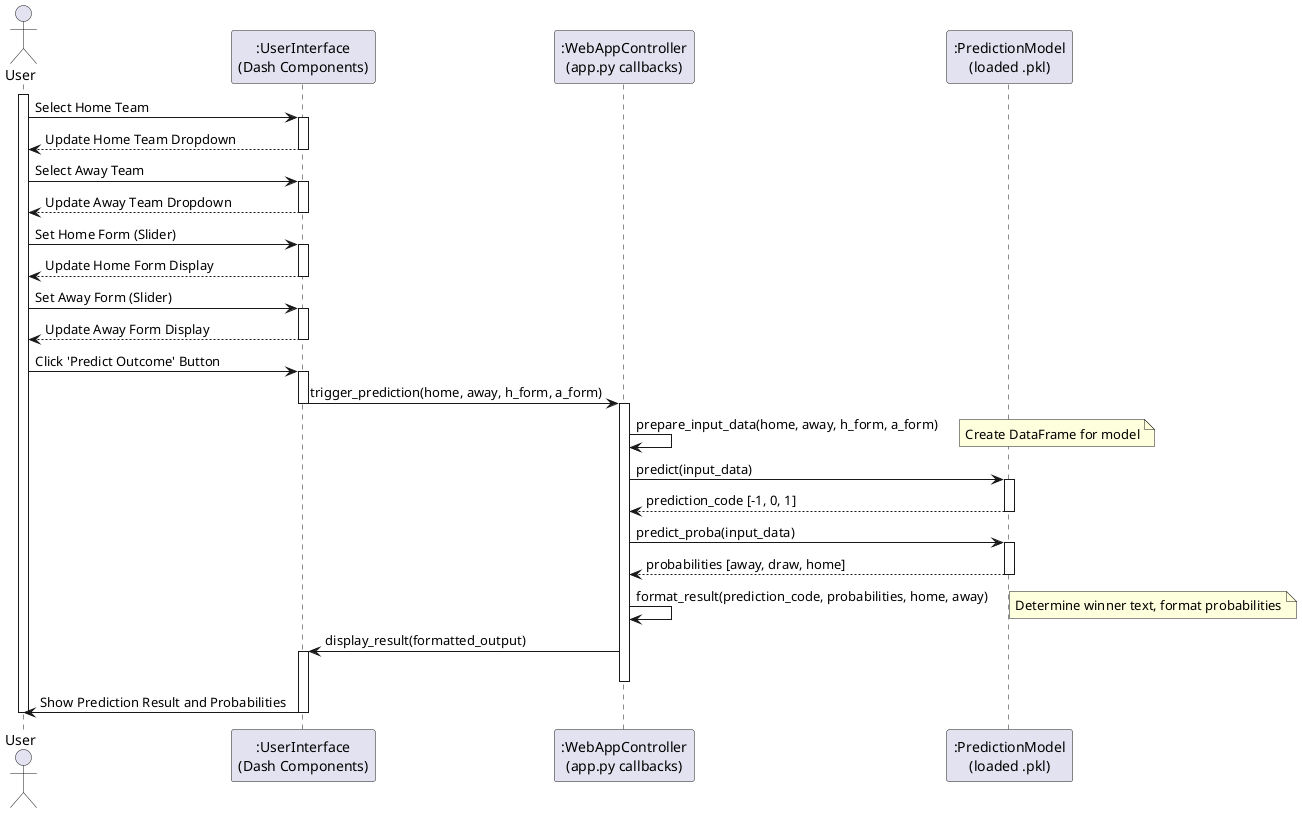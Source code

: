 @startuml
' Sequence Diagram: User Makes Prediction

actor User
participant ":UserInterface\n(Dash Components)" as UI
participant ":WebAppController\n(app.py callbacks)" as Controller
participant ":PredictionModel\n(loaded .pkl)" as Model

activate User
User -> UI : Select Home Team
activate UI
UI --> User : Update Home Team Dropdown
deactivate UI

User -> UI : Select Away Team
activate UI
UI --> User : Update Away Team Dropdown
deactivate UI

User -> UI : Set Home Form (Slider)
activate UI
UI --> User : Update Home Form Display
deactivate UI

User -> UI : Set Away Form (Slider)
activate UI
UI --> User : Update Away Form Display
deactivate UI

User -> UI : Click 'Predict Outcome' Button
activate UI
UI -> Controller : trigger_prediction(home, away, h_form, a_form)
deactivate UI
activate Controller

Controller -> Controller : prepare_input_data(home, away, h_form, a_form)
note right: Create DataFrame for model

Controller -> Model : predict(input_data)
activate Model
Model --> Controller : prediction_code [-1, 0, 1]
deactivate Model

Controller -> Model : predict_proba(input_data)
activate Model
Model --> Controller : probabilities [away, draw, home]
deactivate Model

Controller -> Controller : format_result(prediction_code, probabilities, home, away)
note right: Determine winner text, format probabilities

Controller -> UI : display_result(formatted_output)
activate UI
deactivate Controller

UI -> User : Show Prediction Result and Probabilities
deactivate UI
deactivate User

@enduml